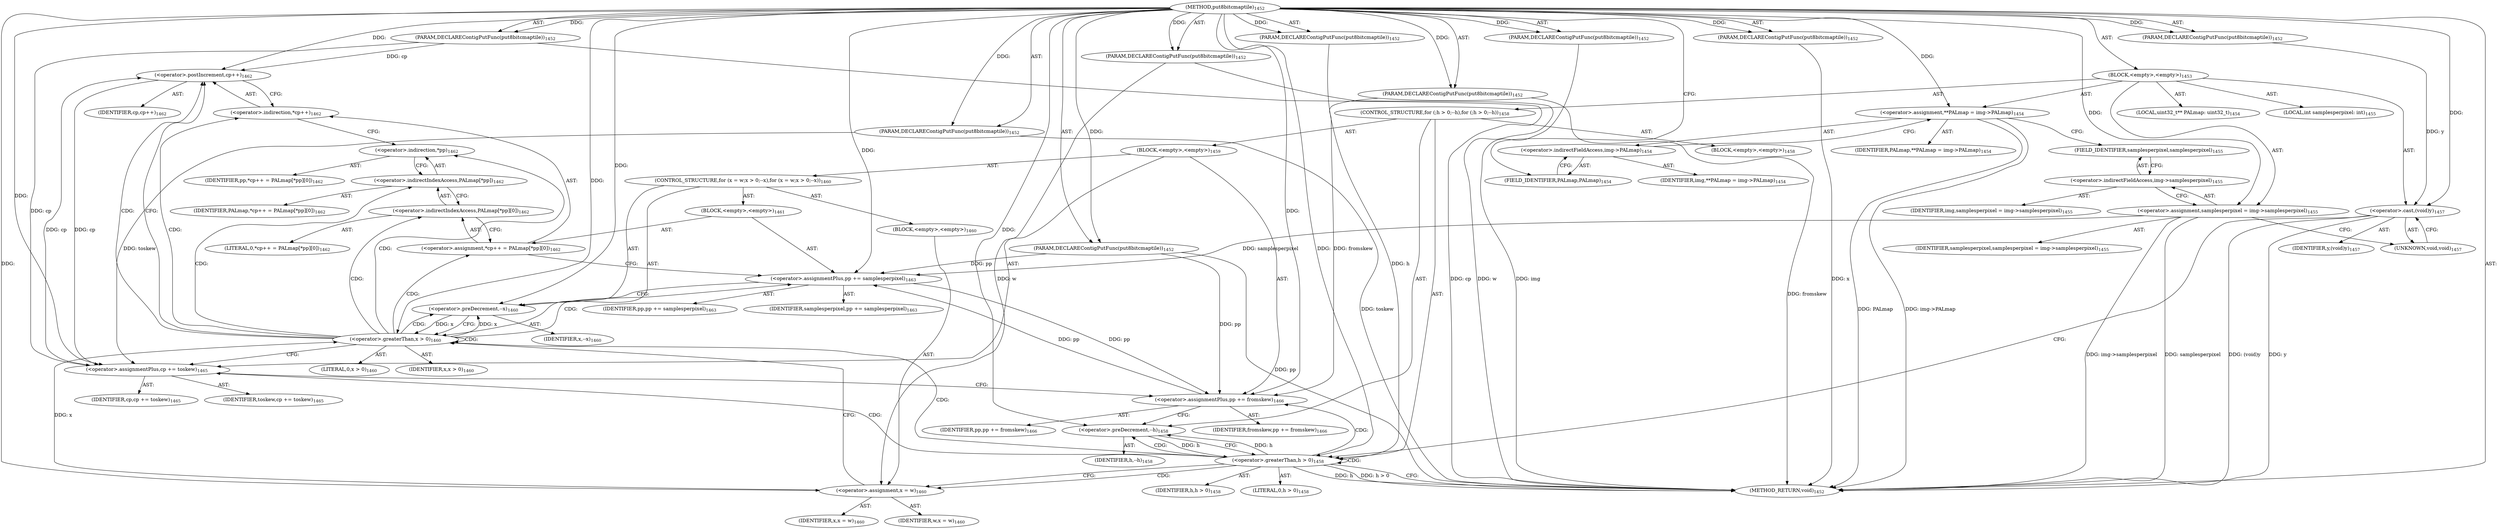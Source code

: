 digraph "put8bitcmaptile" {  
"49329" [label = <(METHOD,put8bitcmaptile)<SUB>1452</SUB>> ]
"49330" [label = <(PARAM,DECLAREContigPutFunc(put8bitcmaptile))<SUB>1452</SUB>> ]
"49331" [label = <(PARAM,DECLAREContigPutFunc(put8bitcmaptile))<SUB>1452</SUB>> ]
"49332" [label = <(PARAM,DECLAREContigPutFunc(put8bitcmaptile))<SUB>1452</SUB>> ]
"49333" [label = <(PARAM,DECLAREContigPutFunc(put8bitcmaptile))<SUB>1452</SUB>> ]
"49334" [label = <(PARAM,DECLAREContigPutFunc(put8bitcmaptile))<SUB>1452</SUB>> ]
"49335" [label = <(PARAM,DECLAREContigPutFunc(put8bitcmaptile))<SUB>1452</SUB>> ]
"49336" [label = <(PARAM,DECLAREContigPutFunc(put8bitcmaptile))<SUB>1452</SUB>> ]
"49337" [label = <(PARAM,DECLAREContigPutFunc(put8bitcmaptile))<SUB>1452</SUB>> ]
"49338" [label = <(PARAM,DECLAREContigPutFunc(put8bitcmaptile))<SUB>1452</SUB>> ]
"49339" [label = <(BLOCK,&lt;empty&gt;,&lt;empty&gt;)<SUB>1453</SUB>> ]
"49340" [label = <(LOCAL,uint32_t** PALmap: uint32_t)<SUB>1454</SUB>> ]
"49341" [label = <(&lt;operator&gt;.assignment,**PALmap = img-&gt;PALmap)<SUB>1454</SUB>> ]
"49342" [label = <(IDENTIFIER,PALmap,**PALmap = img-&gt;PALmap)<SUB>1454</SUB>> ]
"49343" [label = <(&lt;operator&gt;.indirectFieldAccess,img-&gt;PALmap)<SUB>1454</SUB>> ]
"49344" [label = <(IDENTIFIER,img,**PALmap = img-&gt;PALmap)<SUB>1454</SUB>> ]
"49345" [label = <(FIELD_IDENTIFIER,PALmap,PALmap)<SUB>1454</SUB>> ]
"49346" [label = <(LOCAL,int samplesperpixel: int)<SUB>1455</SUB>> ]
"49347" [label = <(&lt;operator&gt;.assignment,samplesperpixel = img-&gt;samplesperpixel)<SUB>1455</SUB>> ]
"49348" [label = <(IDENTIFIER,samplesperpixel,samplesperpixel = img-&gt;samplesperpixel)<SUB>1455</SUB>> ]
"49349" [label = <(&lt;operator&gt;.indirectFieldAccess,img-&gt;samplesperpixel)<SUB>1455</SUB>> ]
"49350" [label = <(IDENTIFIER,img,samplesperpixel = img-&gt;samplesperpixel)<SUB>1455</SUB>> ]
"49351" [label = <(FIELD_IDENTIFIER,samplesperpixel,samplesperpixel)<SUB>1455</SUB>> ]
"49352" [label = <(&lt;operator&gt;.cast,(void)y)<SUB>1457</SUB>> ]
"49353" [label = <(UNKNOWN,void,void)<SUB>1457</SUB>> ]
"49354" [label = <(IDENTIFIER,y,(void)y)<SUB>1457</SUB>> ]
"49355" [label = <(CONTROL_STRUCTURE,for (;h &gt; 0;--h),for (;h &gt; 0;--h))<SUB>1458</SUB>> ]
"49356" [label = <(BLOCK,&lt;empty&gt;,&lt;empty&gt;)<SUB>1458</SUB>> ]
"49357" [label = <(&lt;operator&gt;.greaterThan,h &gt; 0)<SUB>1458</SUB>> ]
"49358" [label = <(IDENTIFIER,h,h &gt; 0)<SUB>1458</SUB>> ]
"49359" [label = <(LITERAL,0,h &gt; 0)<SUB>1458</SUB>> ]
"49360" [label = <(&lt;operator&gt;.preDecrement,--h)<SUB>1458</SUB>> ]
"49361" [label = <(IDENTIFIER,h,--h)<SUB>1458</SUB>> ]
"49362" [label = <(BLOCK,&lt;empty&gt;,&lt;empty&gt;)<SUB>1459</SUB>> ]
"49363" [label = <(CONTROL_STRUCTURE,for (x = w;x &gt; 0;--x),for (x = w;x &gt; 0;--x))<SUB>1460</SUB>> ]
"49364" [label = <(BLOCK,&lt;empty&gt;,&lt;empty&gt;)<SUB>1460</SUB>> ]
"49365" [label = <(&lt;operator&gt;.assignment,x = w)<SUB>1460</SUB>> ]
"49366" [label = <(IDENTIFIER,x,x = w)<SUB>1460</SUB>> ]
"49367" [label = <(IDENTIFIER,w,x = w)<SUB>1460</SUB>> ]
"49368" [label = <(&lt;operator&gt;.greaterThan,x &gt; 0)<SUB>1460</SUB>> ]
"49369" [label = <(IDENTIFIER,x,x &gt; 0)<SUB>1460</SUB>> ]
"49370" [label = <(LITERAL,0,x &gt; 0)<SUB>1460</SUB>> ]
"49371" [label = <(&lt;operator&gt;.preDecrement,--x)<SUB>1460</SUB>> ]
"49372" [label = <(IDENTIFIER,x,--x)<SUB>1460</SUB>> ]
"49373" [label = <(BLOCK,&lt;empty&gt;,&lt;empty&gt;)<SUB>1461</SUB>> ]
"49374" [label = <(&lt;operator&gt;.assignment,*cp++ = PALmap[*pp][0])<SUB>1462</SUB>> ]
"49375" [label = <(&lt;operator&gt;.indirection,*cp++)<SUB>1462</SUB>> ]
"49376" [label = <(&lt;operator&gt;.postIncrement,cp++)<SUB>1462</SUB>> ]
"49377" [label = <(IDENTIFIER,cp,cp++)<SUB>1462</SUB>> ]
"49378" [label = <(&lt;operator&gt;.indirectIndexAccess,PALmap[*pp][0])<SUB>1462</SUB>> ]
"49379" [label = <(&lt;operator&gt;.indirectIndexAccess,PALmap[*pp])<SUB>1462</SUB>> ]
"49380" [label = <(IDENTIFIER,PALmap,*cp++ = PALmap[*pp][0])<SUB>1462</SUB>> ]
"49381" [label = <(&lt;operator&gt;.indirection,*pp)<SUB>1462</SUB>> ]
"49382" [label = <(IDENTIFIER,pp,*cp++ = PALmap[*pp][0])<SUB>1462</SUB>> ]
"49383" [label = <(LITERAL,0,*cp++ = PALmap[*pp][0])<SUB>1462</SUB>> ]
"49384" [label = <(&lt;operator&gt;.assignmentPlus,pp += samplesperpixel)<SUB>1463</SUB>> ]
"49385" [label = <(IDENTIFIER,pp,pp += samplesperpixel)<SUB>1463</SUB>> ]
"49386" [label = <(IDENTIFIER,samplesperpixel,pp += samplesperpixel)<SUB>1463</SUB>> ]
"49387" [label = <(&lt;operator&gt;.assignmentPlus,cp += toskew)<SUB>1465</SUB>> ]
"49388" [label = <(IDENTIFIER,cp,cp += toskew)<SUB>1465</SUB>> ]
"49389" [label = <(IDENTIFIER,toskew,cp += toskew)<SUB>1465</SUB>> ]
"49390" [label = <(&lt;operator&gt;.assignmentPlus,pp += fromskew)<SUB>1466</SUB>> ]
"49391" [label = <(IDENTIFIER,pp,pp += fromskew)<SUB>1466</SUB>> ]
"49392" [label = <(IDENTIFIER,fromskew,pp += fromskew)<SUB>1466</SUB>> ]
"49393" [label = <(METHOD_RETURN,void)<SUB>1452</SUB>> ]
  "49329" -> "49330"  [ label = "AST: "] 
  "49329" -> "49331"  [ label = "AST: "] 
  "49329" -> "49332"  [ label = "AST: "] 
  "49329" -> "49333"  [ label = "AST: "] 
  "49329" -> "49334"  [ label = "AST: "] 
  "49329" -> "49335"  [ label = "AST: "] 
  "49329" -> "49336"  [ label = "AST: "] 
  "49329" -> "49337"  [ label = "AST: "] 
  "49329" -> "49338"  [ label = "AST: "] 
  "49329" -> "49339"  [ label = "AST: "] 
  "49329" -> "49393"  [ label = "AST: "] 
  "49339" -> "49340"  [ label = "AST: "] 
  "49339" -> "49341"  [ label = "AST: "] 
  "49339" -> "49346"  [ label = "AST: "] 
  "49339" -> "49347"  [ label = "AST: "] 
  "49339" -> "49352"  [ label = "AST: "] 
  "49339" -> "49355"  [ label = "AST: "] 
  "49341" -> "49342"  [ label = "AST: "] 
  "49341" -> "49343"  [ label = "AST: "] 
  "49343" -> "49344"  [ label = "AST: "] 
  "49343" -> "49345"  [ label = "AST: "] 
  "49347" -> "49348"  [ label = "AST: "] 
  "49347" -> "49349"  [ label = "AST: "] 
  "49349" -> "49350"  [ label = "AST: "] 
  "49349" -> "49351"  [ label = "AST: "] 
  "49352" -> "49353"  [ label = "AST: "] 
  "49352" -> "49354"  [ label = "AST: "] 
  "49355" -> "49356"  [ label = "AST: "] 
  "49355" -> "49357"  [ label = "AST: "] 
  "49355" -> "49360"  [ label = "AST: "] 
  "49355" -> "49362"  [ label = "AST: "] 
  "49357" -> "49358"  [ label = "AST: "] 
  "49357" -> "49359"  [ label = "AST: "] 
  "49360" -> "49361"  [ label = "AST: "] 
  "49362" -> "49363"  [ label = "AST: "] 
  "49362" -> "49387"  [ label = "AST: "] 
  "49362" -> "49390"  [ label = "AST: "] 
  "49363" -> "49364"  [ label = "AST: "] 
  "49363" -> "49368"  [ label = "AST: "] 
  "49363" -> "49371"  [ label = "AST: "] 
  "49363" -> "49373"  [ label = "AST: "] 
  "49364" -> "49365"  [ label = "AST: "] 
  "49365" -> "49366"  [ label = "AST: "] 
  "49365" -> "49367"  [ label = "AST: "] 
  "49368" -> "49369"  [ label = "AST: "] 
  "49368" -> "49370"  [ label = "AST: "] 
  "49371" -> "49372"  [ label = "AST: "] 
  "49373" -> "49374"  [ label = "AST: "] 
  "49373" -> "49384"  [ label = "AST: "] 
  "49374" -> "49375"  [ label = "AST: "] 
  "49374" -> "49378"  [ label = "AST: "] 
  "49375" -> "49376"  [ label = "AST: "] 
  "49376" -> "49377"  [ label = "AST: "] 
  "49378" -> "49379"  [ label = "AST: "] 
  "49378" -> "49383"  [ label = "AST: "] 
  "49379" -> "49380"  [ label = "AST: "] 
  "49379" -> "49381"  [ label = "AST: "] 
  "49381" -> "49382"  [ label = "AST: "] 
  "49384" -> "49385"  [ label = "AST: "] 
  "49384" -> "49386"  [ label = "AST: "] 
  "49387" -> "49388"  [ label = "AST: "] 
  "49387" -> "49389"  [ label = "AST: "] 
  "49390" -> "49391"  [ label = "AST: "] 
  "49390" -> "49392"  [ label = "AST: "] 
  "49341" -> "49351"  [ label = "CFG: "] 
  "49347" -> "49353"  [ label = "CFG: "] 
  "49352" -> "49357"  [ label = "CFG: "] 
  "49343" -> "49341"  [ label = "CFG: "] 
  "49349" -> "49347"  [ label = "CFG: "] 
  "49353" -> "49352"  [ label = "CFG: "] 
  "49357" -> "49393"  [ label = "CFG: "] 
  "49357" -> "49365"  [ label = "CFG: "] 
  "49360" -> "49357"  [ label = "CFG: "] 
  "49345" -> "49343"  [ label = "CFG: "] 
  "49351" -> "49349"  [ label = "CFG: "] 
  "49387" -> "49390"  [ label = "CFG: "] 
  "49390" -> "49360"  [ label = "CFG: "] 
  "49368" -> "49376"  [ label = "CFG: "] 
  "49368" -> "49387"  [ label = "CFG: "] 
  "49371" -> "49368"  [ label = "CFG: "] 
  "49365" -> "49368"  [ label = "CFG: "] 
  "49374" -> "49384"  [ label = "CFG: "] 
  "49384" -> "49371"  [ label = "CFG: "] 
  "49375" -> "49381"  [ label = "CFG: "] 
  "49378" -> "49374"  [ label = "CFG: "] 
  "49376" -> "49375"  [ label = "CFG: "] 
  "49379" -> "49378"  [ label = "CFG: "] 
  "49381" -> "49379"  [ label = "CFG: "] 
  "49329" -> "49345"  [ label = "CFG: "] 
  "49330" -> "49393"  [ label = "DDG: img"] 
  "49331" -> "49393"  [ label = "DDG: cp"] 
  "49332" -> "49393"  [ label = "DDG: x"] 
  "49334" -> "49393"  [ label = "DDG: w"] 
  "49336" -> "49393"  [ label = "DDG: fromskew"] 
  "49337" -> "49393"  [ label = "DDG: toskew"] 
  "49338" -> "49393"  [ label = "DDG: pp"] 
  "49341" -> "49393"  [ label = "DDG: PALmap"] 
  "49341" -> "49393"  [ label = "DDG: img-&gt;PALmap"] 
  "49347" -> "49393"  [ label = "DDG: samplesperpixel"] 
  "49347" -> "49393"  [ label = "DDG: img-&gt;samplesperpixel"] 
  "49352" -> "49393"  [ label = "DDG: y"] 
  "49352" -> "49393"  [ label = "DDG: (void)y"] 
  "49357" -> "49393"  [ label = "DDG: h"] 
  "49357" -> "49393"  [ label = "DDG: h &gt; 0"] 
  "49329" -> "49330"  [ label = "DDG: "] 
  "49329" -> "49331"  [ label = "DDG: "] 
  "49329" -> "49332"  [ label = "DDG: "] 
  "49329" -> "49333"  [ label = "DDG: "] 
  "49329" -> "49334"  [ label = "DDG: "] 
  "49329" -> "49335"  [ label = "DDG: "] 
  "49329" -> "49336"  [ label = "DDG: "] 
  "49329" -> "49337"  [ label = "DDG: "] 
  "49329" -> "49338"  [ label = "DDG: "] 
  "49333" -> "49352"  [ label = "DDG: y"] 
  "49329" -> "49352"  [ label = "DDG: "] 
  "49329" -> "49341"  [ label = "DDG: "] 
  "49329" -> "49347"  [ label = "DDG: "] 
  "49360" -> "49357"  [ label = "DDG: h"] 
  "49335" -> "49357"  [ label = "DDG: h"] 
  "49329" -> "49357"  [ label = "DDG: "] 
  "49357" -> "49360"  [ label = "DDG: h"] 
  "49329" -> "49360"  [ label = "DDG: "] 
  "49337" -> "49387"  [ label = "DDG: toskew"] 
  "49329" -> "49387"  [ label = "DDG: "] 
  "49336" -> "49390"  [ label = "DDG: fromskew"] 
  "49329" -> "49390"  [ label = "DDG: "] 
  "49376" -> "49387"  [ label = "DDG: cp"] 
  "49331" -> "49387"  [ label = "DDG: cp"] 
  "49384" -> "49390"  [ label = "DDG: pp"] 
  "49338" -> "49390"  [ label = "DDG: pp"] 
  "49334" -> "49365"  [ label = "DDG: w"] 
  "49329" -> "49365"  [ label = "DDG: "] 
  "49365" -> "49368"  [ label = "DDG: x"] 
  "49371" -> "49368"  [ label = "DDG: x"] 
  "49329" -> "49368"  [ label = "DDG: "] 
  "49368" -> "49371"  [ label = "DDG: x"] 
  "49329" -> "49371"  [ label = "DDG: "] 
  "49347" -> "49384"  [ label = "DDG: samplesperpixel"] 
  "49329" -> "49384"  [ label = "DDG: "] 
  "49390" -> "49384"  [ label = "DDG: pp"] 
  "49338" -> "49384"  [ label = "DDG: pp"] 
  "49387" -> "49376"  [ label = "DDG: cp"] 
  "49331" -> "49376"  [ label = "DDG: cp"] 
  "49329" -> "49376"  [ label = "DDG: "] 
  "49357" -> "49390"  [ label = "CDG: "] 
  "49357" -> "49360"  [ label = "CDG: "] 
  "49357" -> "49365"  [ label = "CDG: "] 
  "49357" -> "49387"  [ label = "CDG: "] 
  "49357" -> "49357"  [ label = "CDG: "] 
  "49357" -> "49368"  [ label = "CDG: "] 
  "49368" -> "49381"  [ label = "CDG: "] 
  "49368" -> "49376"  [ label = "CDG: "] 
  "49368" -> "49379"  [ label = "CDG: "] 
  "49368" -> "49378"  [ label = "CDG: "] 
  "49368" -> "49384"  [ label = "CDG: "] 
  "49368" -> "49374"  [ label = "CDG: "] 
  "49368" -> "49375"  [ label = "CDG: "] 
  "49368" -> "49368"  [ label = "CDG: "] 
  "49368" -> "49371"  [ label = "CDG: "] 
}
